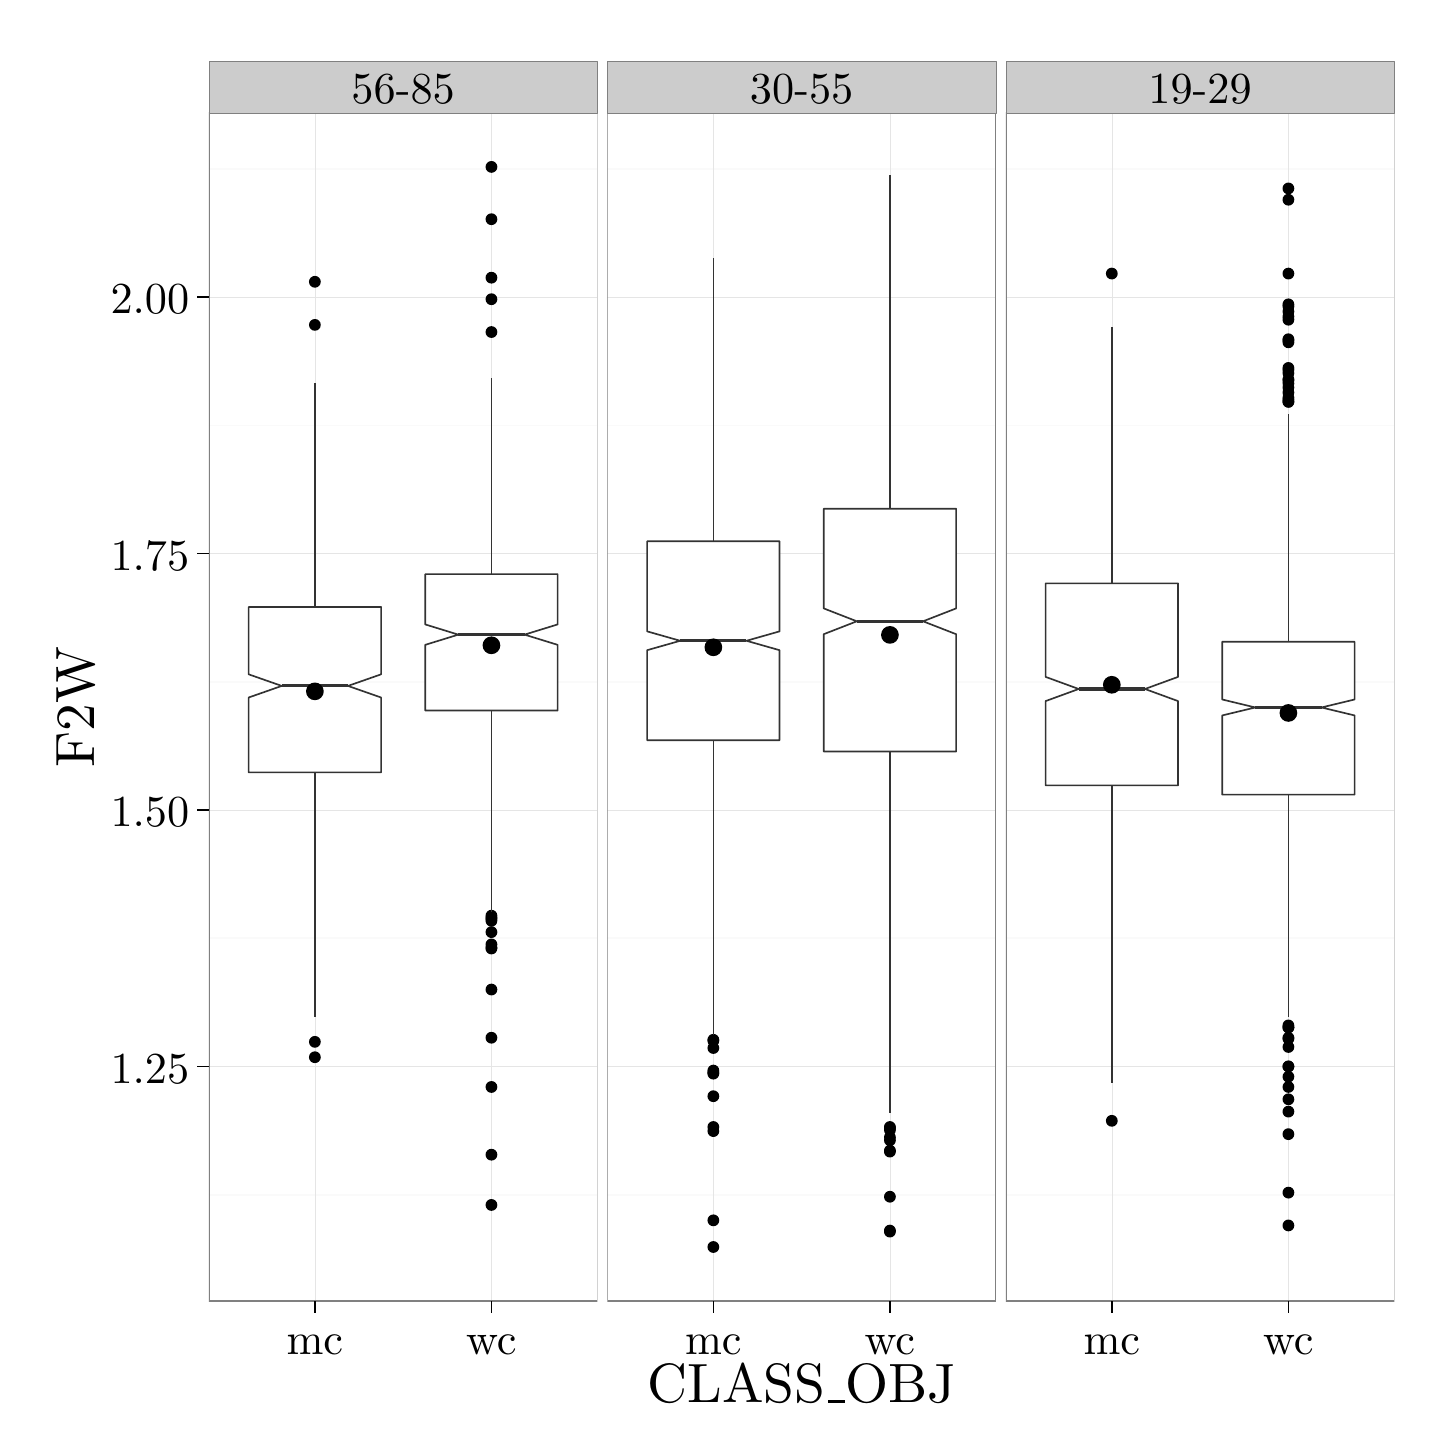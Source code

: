 % Created by tikzDevice version 0.8.1 on 2016-02-09 02:13:51
% !TEX encoding = UTF-8 Unicode
\begin{tikzpicture}[x=1pt,y=1pt]
\definecolor{fillColor}{RGB}{255,255,255}
\path[use as bounding box,fill=fillColor,fill opacity=0.00] (0,0) rectangle (505.89,505.89);
\begin{scope}
\path[clip] (  0.00,  0.00) rectangle (505.89,505.89);
\definecolor{drawColor}{RGB}{255,255,255}
\definecolor{fillColor}{RGB}{255,255,255}

\path[draw=drawColor,line width= 0.6pt,line join=round,line cap=round,fill=fillColor] (  0.00, -0.00) rectangle (505.89,505.89);
\end{scope}
\begin{scope}
\path[clip] ( 65.49, 45.77) rectangle (205.87,475.09);
\definecolor{fillColor}{RGB}{255,255,255}

\path[fill=fillColor] ( 65.49, 45.77) rectangle (205.87,475.09);
\definecolor{drawColor}{gray}{0.98}

\path[draw=drawColor,line width= 0.6pt,line join=round] ( 65.49, 84.19) --
	(205.87, 84.19);

\path[draw=drawColor,line width= 0.6pt,line join=round] ( 65.49,176.85) --
	(205.87,176.85);

\path[draw=drawColor,line width= 0.6pt,line join=round] ( 65.49,269.51) --
	(205.87,269.51);

\path[draw=drawColor,line width= 0.6pt,line join=round] ( 65.49,362.17) --
	(205.87,362.17);

\path[draw=drawColor,line width= 0.6pt,line join=round] ( 65.49,454.83) --
	(205.87,454.83);
\definecolor{drawColor}{gray}{0.90}

\path[draw=drawColor,line width= 0.2pt,line join=round] ( 65.49,130.52) --
	(205.87,130.52);

\path[draw=drawColor,line width= 0.2pt,line join=round] ( 65.49,223.18) --
	(205.87,223.18);

\path[draw=drawColor,line width= 0.2pt,line join=round] ( 65.49,315.84) --
	(205.87,315.84);

\path[draw=drawColor,line width= 0.2pt,line join=round] ( 65.49,408.50) --
	(205.87,408.50);

\path[draw=drawColor,line width= 0.2pt,line join=round] (103.78, 45.77) --
	(103.78,475.09);

\path[draw=drawColor,line width= 0.2pt,line join=round] (167.58, 45.77) --
	(167.58,475.09);
\definecolor{fillColor}{RGB}{0,0,0}

\path[fill=fillColor] (103.78,414.06) circle (  2.13);

\path[fill=fillColor] (103.78,398.49) circle (  2.13);

\path[fill=fillColor] (103.78,139.41) circle (  2.13);

\path[fill=fillColor] (103.78,133.86) circle (  2.13);
\definecolor{drawColor}{gray}{0.20}

\path[draw=drawColor,line width= 0.6pt,line join=round] (103.78,296.57) -- (103.78,377.37);

\path[draw=drawColor,line width= 0.6pt,line join=round] (103.78,236.80) -- (103.78,148.31);
\definecolor{fillColor}{RGB}{255,255,255}

\path[draw=drawColor,line width= 0.6pt,line join=round,line cap=round,fill=fillColor] ( 79.85,296.57) --
	( 79.85,272.22) --
	( 91.81,268.03) --
	( 79.85,263.84) --
	( 79.85,236.80) --
	(127.71,236.80) --
	(127.71,263.84) --
	(115.74,268.03) --
	(127.71,272.22) --
	(127.71,296.57) --
	( 79.85,296.57) --
	cycle;

\path[draw=drawColor,line width= 1.1pt,line join=round] ( 91.81,268.03) -- (115.74,268.03);
\definecolor{fillColor}{RGB}{0,0,0}

\path[fill=fillColor] (167.58,185.00) circle (  2.13);

\path[fill=fillColor] (167.58,184.26) circle (  2.13);

\path[fill=fillColor] (167.58,123.11) circle (  2.13);

\path[fill=fillColor] (167.58,183.89) circle (  2.13);

\path[fill=fillColor] (167.58,179.07) circle (  2.13);

\path[fill=fillColor] (167.58,140.90) circle (  2.13);

\path[fill=fillColor] (167.58,174.63) circle (  2.13);

\path[fill=fillColor] (167.58,173.51) circle (  2.13);

\path[fill=fillColor] (167.58,415.54) circle (  2.13);

\path[fill=fillColor] (167.58,395.90) circle (  2.13);

\path[fill=fillColor] (167.58,436.67) circle (  2.13);

\path[fill=fillColor] (167.58,407.76) circle (  2.13);

\path[fill=fillColor] (167.58,455.57) circle (  2.13);

\path[fill=fillColor] (167.58, 80.48) circle (  2.13);

\path[fill=fillColor] (167.58,173.14) circle (  2.13);

\path[fill=fillColor] (167.58, 98.64) circle (  2.13);

\path[fill=fillColor] (167.58,158.32) circle (  2.13);

\path[fill=fillColor] (167.58,183.15) circle (  2.13);

\path[draw=drawColor,line width= 0.6pt,line join=round] (167.58,308.43) -- (167.58,379.22);

\path[draw=drawColor,line width= 0.6pt,line join=round] (167.58,259.13) -- (167.58,186.49);
\definecolor{fillColor}{RGB}{255,255,255}

\path[draw=drawColor,line width= 0.6pt,line join=round,line cap=round,fill=fillColor] (143.66,308.43) --
	(143.66,290.25) --
	(155.62,286.56) --
	(143.66,282.87) --
	(143.66,259.13) --
	(191.51,259.13) --
	(191.51,282.87) --
	(179.55,286.56) --
	(191.51,290.25) --
	(191.51,308.43) --
	(143.66,308.43) --
	cycle;

\path[draw=drawColor,line width= 1.1pt,line join=round] (155.62,286.56) -- (179.55,286.56);
\definecolor{fillColor}{RGB}{0,0,0}

\path[fill=fillColor] (103.78,266.06) circle (  3.20);

\path[fill=fillColor] (167.58,282.71) circle (  3.20);
\definecolor{drawColor}{gray}{0.50}

\path[draw=drawColor,line width= 0.6pt,line join=round,line cap=round] ( 65.49, 45.77) rectangle (205.87,475.09);
\end{scope}
\begin{scope}
\path[clip] (209.48, 45.77) rectangle (349.86,475.09);
\definecolor{fillColor}{RGB}{255,255,255}

\path[fill=fillColor] (209.48, 45.77) rectangle (349.86,475.09);
\definecolor{drawColor}{gray}{0.98}

\path[draw=drawColor,line width= 0.6pt,line join=round] (209.48, 84.19) --
	(349.86, 84.19);

\path[draw=drawColor,line width= 0.6pt,line join=round] (209.48,176.85) --
	(349.86,176.85);

\path[draw=drawColor,line width= 0.6pt,line join=round] (209.48,269.51) --
	(349.86,269.51);

\path[draw=drawColor,line width= 0.6pt,line join=round] (209.48,362.17) --
	(349.86,362.17);

\path[draw=drawColor,line width= 0.6pt,line join=round] (209.48,454.83) --
	(349.86,454.83);
\definecolor{drawColor}{gray}{0.90}

\path[draw=drawColor,line width= 0.2pt,line join=round] (209.48,130.52) --
	(349.86,130.52);

\path[draw=drawColor,line width= 0.2pt,line join=round] (209.48,223.18) --
	(349.86,223.18);

\path[draw=drawColor,line width= 0.2pt,line join=round] (209.48,315.84) --
	(349.86,315.84);

\path[draw=drawColor,line width= 0.2pt,line join=round] (209.48,408.50) --
	(349.86,408.50);

\path[draw=drawColor,line width= 0.2pt,line join=round] (247.77, 45.77) --
	(247.77,475.09);

\path[draw=drawColor,line width= 0.2pt,line join=round] (311.57, 45.77) --
	(311.57,475.09);
\definecolor{fillColor}{RGB}{0,0,0}

\path[fill=fillColor] (247.77,128.30) circle (  2.13);

\path[fill=fillColor] (247.77,140.16) circle (  2.13);

\path[fill=fillColor] (247.77,108.65) circle (  2.13);

\path[fill=fillColor] (247.77,107.17) circle (  2.13);

\path[fill=fillColor] (247.77,137.19) circle (  2.13);

\path[fill=fillColor] (247.77,139.79) circle (  2.13);

\path[fill=fillColor] (247.77, 65.29) circle (  2.13);

\path[fill=fillColor] (247.77,127.93) circle (  2.13);

\path[fill=fillColor] (247.77, 74.92) circle (  2.13);

\path[fill=fillColor] (247.77,129.04) circle (  2.13);

\path[fill=fillColor] (247.77,119.77) circle (  2.13);
\definecolor{drawColor}{gray}{0.20}

\path[draw=drawColor,line width= 0.6pt,line join=round] (247.77,320.29) -- (247.77,422.59);

\path[draw=drawColor,line width= 0.6pt,line join=round] (247.77,248.38) -- (247.77,142.01);
\definecolor{fillColor}{RGB}{255,255,255}

\path[draw=drawColor,line width= 0.6pt,line join=round,line cap=round,fill=fillColor] (223.84,320.29) --
	(223.84,287.74) --
	(235.80,284.34) --
	(223.84,280.94) --
	(223.84,248.38) --
	(271.69,248.38) --
	(271.69,280.94) --
	(259.73,284.34) --
	(271.69,287.74) --
	(271.69,320.29) --
	(223.84,320.29) --
	cycle;

\path[draw=drawColor,line width= 1.1pt,line join=round] (235.80,284.34) -- (259.73,284.34);
\definecolor{fillColor}{RGB}{0,0,0}

\path[fill=fillColor] (311.57,104.95) circle (  2.13);

\path[fill=fillColor] (311.57,103.83) circle (  2.13);

\path[fill=fillColor] (311.57, 83.45) circle (  2.13);

\path[fill=fillColor] (311.57, 70.85) circle (  2.13);

\path[fill=fillColor] (311.57,107.54) circle (  2.13);

\path[fill=fillColor] (311.57,108.28) circle (  2.13);

\path[fill=fillColor] (311.57,108.65) circle (  2.13);

\path[fill=fillColor] (311.57,100.13) circle (  2.13);

\path[fill=fillColor] (311.57, 71.22) circle (  2.13);

\path[fill=fillColor] (311.57, 99.76) circle (  2.13);

\path[draw=drawColor,line width= 0.6pt,line join=round] (311.57,332.06) -- (311.57,452.61);

\path[draw=drawColor,line width= 0.6pt,line join=round] (311.57,244.31) -- (311.57,113.84);
\definecolor{fillColor}{RGB}{255,255,255}

\path[draw=drawColor,line width= 0.6pt,line join=round,line cap=round,fill=fillColor] (287.65,332.06) --
	(287.65,296.04) --
	(299.61,291.38) --
	(287.65,286.72) --
	(287.65,244.31) --
	(335.50,244.31) --
	(335.50,286.72) --
	(323.54,291.38) --
	(335.50,296.04) --
	(335.50,332.06) --
	(287.65,332.06) --
	cycle;

\path[draw=drawColor,line width= 1.1pt,line join=round] (299.61,291.38) -- (323.54,291.38);
\definecolor{fillColor}{RGB}{0,0,0}

\path[fill=fillColor] (247.77,281.99) circle (  3.20);

\path[fill=fillColor] (311.57,286.47) circle (  3.20);
\definecolor{drawColor}{gray}{0.50}

\path[draw=drawColor,line width= 0.6pt,line join=round,line cap=round] (209.48, 45.77) rectangle (349.86,475.09);
\end{scope}
\begin{scope}
\path[clip] (353.47, 45.77) rectangle (493.84,475.09);
\definecolor{fillColor}{RGB}{255,255,255}

\path[fill=fillColor] (353.47, 45.77) rectangle (493.85,475.09);
\definecolor{drawColor}{gray}{0.98}

\path[draw=drawColor,line width= 0.6pt,line join=round] (353.47, 84.19) --
	(493.84, 84.19);

\path[draw=drawColor,line width= 0.6pt,line join=round] (353.47,176.85) --
	(493.84,176.85);

\path[draw=drawColor,line width= 0.6pt,line join=round] (353.47,269.51) --
	(493.84,269.51);

\path[draw=drawColor,line width= 0.6pt,line join=round] (353.47,362.17) --
	(493.84,362.17);

\path[draw=drawColor,line width= 0.6pt,line join=round] (353.47,454.83) --
	(493.84,454.83);
\definecolor{drawColor}{gray}{0.90}

\path[draw=drawColor,line width= 0.2pt,line join=round] (353.47,130.52) --
	(493.84,130.52);

\path[draw=drawColor,line width= 0.2pt,line join=round] (353.47,223.18) --
	(493.84,223.18);

\path[draw=drawColor,line width= 0.2pt,line join=round] (353.47,315.84) --
	(493.84,315.84);

\path[draw=drawColor,line width= 0.2pt,line join=round] (353.47,408.50) --
	(493.84,408.50);

\path[draw=drawColor,line width= 0.2pt,line join=round] (391.75, 45.77) --
	(391.75,475.09);

\path[draw=drawColor,line width= 0.2pt,line join=round] (455.56, 45.77) --
	(455.56,475.09);
\definecolor{fillColor}{RGB}{0,0,0}

\path[fill=fillColor] (391.75,417.03) circle (  2.13);

\path[fill=fillColor] (391.75,110.88) circle (  2.13);
\definecolor{drawColor}{gray}{0.20}

\path[draw=drawColor,line width= 0.6pt,line join=round] (391.75,305.09) -- (391.75,397.75);

\path[draw=drawColor,line width= 0.6pt,line join=round] (391.75,232.08) -- (391.75,124.59);
\definecolor{fillColor}{RGB}{255,255,255}

\path[draw=drawColor,line width= 0.6pt,line join=round,line cap=round,fill=fillColor] (367.83,305.09) --
	(367.83,271.29) --
	(379.79,266.92) --
	(367.83,262.55) --
	(367.83,232.08) --
	(415.68,232.08) --
	(415.68,262.55) --
	(403.72,266.92) --
	(415.68,271.29) --
	(415.68,305.09) --
	(367.83,305.09) --
	cycle;

\path[draw=drawColor,line width= 1.1pt,line join=round] (379.79,266.92) -- (403.72,266.92);
\definecolor{fillColor}{RGB}{0,0,0}

\path[fill=fillColor] (455.56,130.52) circle (  2.13);

\path[fill=fillColor] (455.56,140.90) circle (  2.13);

\path[fill=fillColor] (455.56,145.35) circle (  2.13);

\path[fill=fillColor] (455.56,393.30) circle (  2.13);

\path[fill=fillColor] (455.56,392.19) circle (  2.13);

\path[fill=fillColor] (455.56,401.46) circle (  2.13);

\path[fill=fillColor] (455.56,400.35) circle (  2.13);

\path[fill=fillColor] (455.56,403.31) circle (  2.13);

\path[fill=fillColor] (455.56,381.07) circle (  2.13);

\path[fill=fillColor] (455.56,126.81) circle (  2.13);

\path[fill=fillColor] (455.56,372.18) circle (  2.13);

\path[fill=fillColor] (455.56,382.19) circle (  2.13);

\path[fill=fillColor] (455.56,392.93) circle (  2.13);

\path[fill=fillColor] (455.56,443.71) circle (  2.13);

\path[fill=fillColor] (455.56,377.37) circle (  2.13);

\path[fill=fillColor] (455.56,405.17) circle (  2.13);

\path[fill=fillColor] (455.56,417.03) circle (  2.13);

\path[fill=fillColor] (455.56,378.48) circle (  2.13);

\path[fill=fillColor] (455.56,144.60) circle (  2.13);

\path[fill=fillColor] (455.56,447.79) circle (  2.13);

\path[fill=fillColor] (455.56,405.91) circle (  2.13);

\path[fill=fillColor] (455.56,370.70) circle (  2.13);

\path[fill=fillColor] (455.56,370.70) circle (  2.13);

\path[fill=fillColor] (455.56,382.93) circle (  2.13);

\path[fill=fillColor] (455.56,378.85) circle (  2.13);

\path[fill=fillColor] (455.56,371.44) circle (  2.13);

\path[fill=fillColor] (455.56,374.03) circle (  2.13);

\path[fill=fillColor] (455.56,123.11) circle (  2.13);

\path[fill=fillColor] (455.56,137.56) circle (  2.13);

\path[fill=fillColor] (455.56,140.53) circle (  2.13);

\path[fill=fillColor] (455.56,106.06) circle (  2.13);

\path[fill=fillColor] (455.56, 73.07) circle (  2.13);

\path[fill=fillColor] (455.56,114.21) circle (  2.13);

\path[fill=fillColor] (455.56,144.60) circle (  2.13);

\path[fill=fillColor] (455.56,130.52) circle (  2.13);

\path[fill=fillColor] (455.56,118.66) circle (  2.13);

\path[fill=fillColor] (455.56,375.88) circle (  2.13);

\path[fill=fillColor] (455.56, 84.93) circle (  2.13);

\path[draw=drawColor,line width= 0.6pt,line join=round] (455.56,283.97) -- (455.56,366.25);

\path[draw=drawColor,line width= 0.6pt,line join=round] (455.56,228.74) -- (455.56,148.31);
\definecolor{fillColor}{RGB}{255,255,255}

\path[draw=drawColor,line width= 0.6pt,line join=round,line cap=round,fill=fillColor] (431.63,283.97) --
	(431.63,263.13) --
	(443.60,260.24) --
	(431.63,257.36) --
	(431.63,228.74) --
	(479.49,228.74) --
	(479.49,257.36) --
	(467.52,260.24) --
	(479.49,263.13) --
	(479.49,283.97) --
	(431.63,283.97) --
	cycle;

\path[draw=drawColor,line width= 1.1pt,line join=round] (443.60,260.24) -- (467.52,260.24);
\definecolor{fillColor}{RGB}{0,0,0}

\path[fill=fillColor] (391.75,268.44) circle (  3.20);

\path[fill=fillColor] (455.56,258.26) circle (  3.20);
\definecolor{drawColor}{gray}{0.50}

\path[draw=drawColor,line width= 0.6pt,line join=round,line cap=round] (353.47, 45.77) rectangle (493.85,475.09);
\end{scope}
\begin{scope}
\path[clip] (  0.00,  0.00) rectangle (505.89,505.89);
\definecolor{drawColor}{gray}{0.50}
\definecolor{fillColor}{gray}{0.80}

\path[draw=drawColor,line width= 0.2pt,line join=round,line cap=round,fill=fillColor] ( 65.49,475.09) rectangle (205.87,493.85);
\definecolor{drawColor}{RGB}{0,0,0}

\node[text=drawColor,anchor=base,inner sep=0pt, outer sep=0pt, scale=  1.60] at (135.68,478.43) {56-85};
\end{scope}
\begin{scope}
\path[clip] (  0.00,  0.00) rectangle (505.89,505.89);
\definecolor{drawColor}{gray}{0.50}
\definecolor{fillColor}{gray}{0.80}

\path[draw=drawColor,line width= 0.2pt,line join=round,line cap=round,fill=fillColor] (209.48,475.09) rectangle (349.86,493.85);
\definecolor{drawColor}{RGB}{0,0,0}

\node[text=drawColor,anchor=base,inner sep=0pt, outer sep=0pt, scale=  1.60] at (279.67,478.43) {30-55};
\end{scope}
\begin{scope}
\path[clip] (  0.00,  0.00) rectangle (505.89,505.89);
\definecolor{drawColor}{gray}{0.50}
\definecolor{fillColor}{gray}{0.80}

\path[draw=drawColor,line width= 0.2pt,line join=round,line cap=round,fill=fillColor] (353.47,475.09) rectangle (493.85,493.85);
\definecolor{drawColor}{RGB}{0,0,0}

\node[text=drawColor,anchor=base,inner sep=0pt, outer sep=0pt, scale=  1.60] at (423.66,478.43) {19-29};
\end{scope}
\begin{scope}
\path[clip] (  0.00,  0.00) rectangle (505.89,505.89);
\definecolor{drawColor}{RGB}{0,0,0}

\node[text=drawColor,anchor=base east,inner sep=0pt, outer sep=0pt, scale=  1.60] at ( 58.38,124.49) {1.25};

\node[text=drawColor,anchor=base east,inner sep=0pt, outer sep=0pt, scale=  1.60] at ( 58.38,217.15) {1.50};

\node[text=drawColor,anchor=base east,inner sep=0pt, outer sep=0pt, scale=  1.60] at ( 58.38,309.81) {1.75};

\node[text=drawColor,anchor=base east,inner sep=0pt, outer sep=0pt, scale=  1.60] at ( 58.38,402.47) {2.00};
\end{scope}
\begin{scope}
\path[clip] (  0.00,  0.00) rectangle (505.89,505.89);
\definecolor{drawColor}{RGB}{0,0,0}

\path[draw=drawColor,line width= 0.6pt,line join=round] ( 61.23,130.52) --
	( 65.49,130.52);

\path[draw=drawColor,line width= 0.6pt,line join=round] ( 61.23,223.18) --
	( 65.49,223.18);

\path[draw=drawColor,line width= 0.6pt,line join=round] ( 61.23,315.84) --
	( 65.49,315.84);

\path[draw=drawColor,line width= 0.6pt,line join=round] ( 61.23,408.50) --
	( 65.49,408.50);
\end{scope}
\begin{scope}
\path[clip] (  0.00,  0.00) rectangle (505.89,505.89);
\definecolor{drawColor}{RGB}{0,0,0}

\path[draw=drawColor,line width= 0.6pt,line join=round] (103.78, 41.50) --
	(103.78, 45.77);

\path[draw=drawColor,line width= 0.6pt,line join=round] (167.58, 41.50) --
	(167.58, 45.77);
\end{scope}
\begin{scope}
\path[clip] (  0.00,  0.00) rectangle (505.89,505.89);
\definecolor{drawColor}{RGB}{0,0,0}

\node[text=drawColor,anchor=base,inner sep=0pt, outer sep=0pt, scale=  1.60] at (103.78, 26.59) {mc};

\node[text=drawColor,anchor=base,inner sep=0pt, outer sep=0pt, scale=  1.60] at (167.58, 26.59) {wc};
\end{scope}
\begin{scope}
\path[clip] (  0.00,  0.00) rectangle (505.89,505.89);
\definecolor{drawColor}{RGB}{0,0,0}

\path[draw=drawColor,line width= 0.6pt,line join=round] (247.77, 41.50) --
	(247.77, 45.77);

\path[draw=drawColor,line width= 0.6pt,line join=round] (311.57, 41.50) --
	(311.57, 45.77);
\end{scope}
\begin{scope}
\path[clip] (  0.00,  0.00) rectangle (505.89,505.89);
\definecolor{drawColor}{RGB}{0,0,0}

\node[text=drawColor,anchor=base,inner sep=0pt, outer sep=0pt, scale=  1.60] at (247.77, 26.59) {mc};

\node[text=drawColor,anchor=base,inner sep=0pt, outer sep=0pt, scale=  1.60] at (311.57, 26.59) {wc};
\end{scope}
\begin{scope}
\path[clip] (  0.00,  0.00) rectangle (505.89,505.89);
\definecolor{drawColor}{RGB}{0,0,0}

\path[draw=drawColor,line width= 0.6pt,line join=round] (391.75, 41.50) --
	(391.75, 45.77);

\path[draw=drawColor,line width= 0.6pt,line join=round] (455.56, 41.50) --
	(455.56, 45.77);
\end{scope}
\begin{scope}
\path[clip] (  0.00,  0.00) rectangle (505.89,505.89);
\definecolor{drawColor}{RGB}{0,0,0}

\node[text=drawColor,anchor=base,inner sep=0pt, outer sep=0pt, scale=  1.60] at (391.75, 26.59) {mc};

\node[text=drawColor,anchor=base,inner sep=0pt, outer sep=0pt, scale=  1.60] at (455.56, 26.59) {wc};
\end{scope}
\begin{scope}
\path[clip] (  0.00,  0.00) rectangle (505.89,505.89);
\definecolor{drawColor}{RGB}{0,0,0}

\node[text=drawColor,anchor=base,inner sep=0pt, outer sep=0pt, scale=  2.00] at (279.67,  9.03) {CLASS{\_{}}OBJ};
\end{scope}
\begin{scope}
\path[clip] (  0.00,  0.00) rectangle (505.89,505.89);
\definecolor{drawColor}{RGB}{0,0,0}

\node[text=drawColor,rotate= 90.00,anchor=base,inner sep=0pt, outer sep=0pt, scale=  2.00] at ( 24.12,260.43) {F2W};
\end{scope}
\end{tikzpicture}
